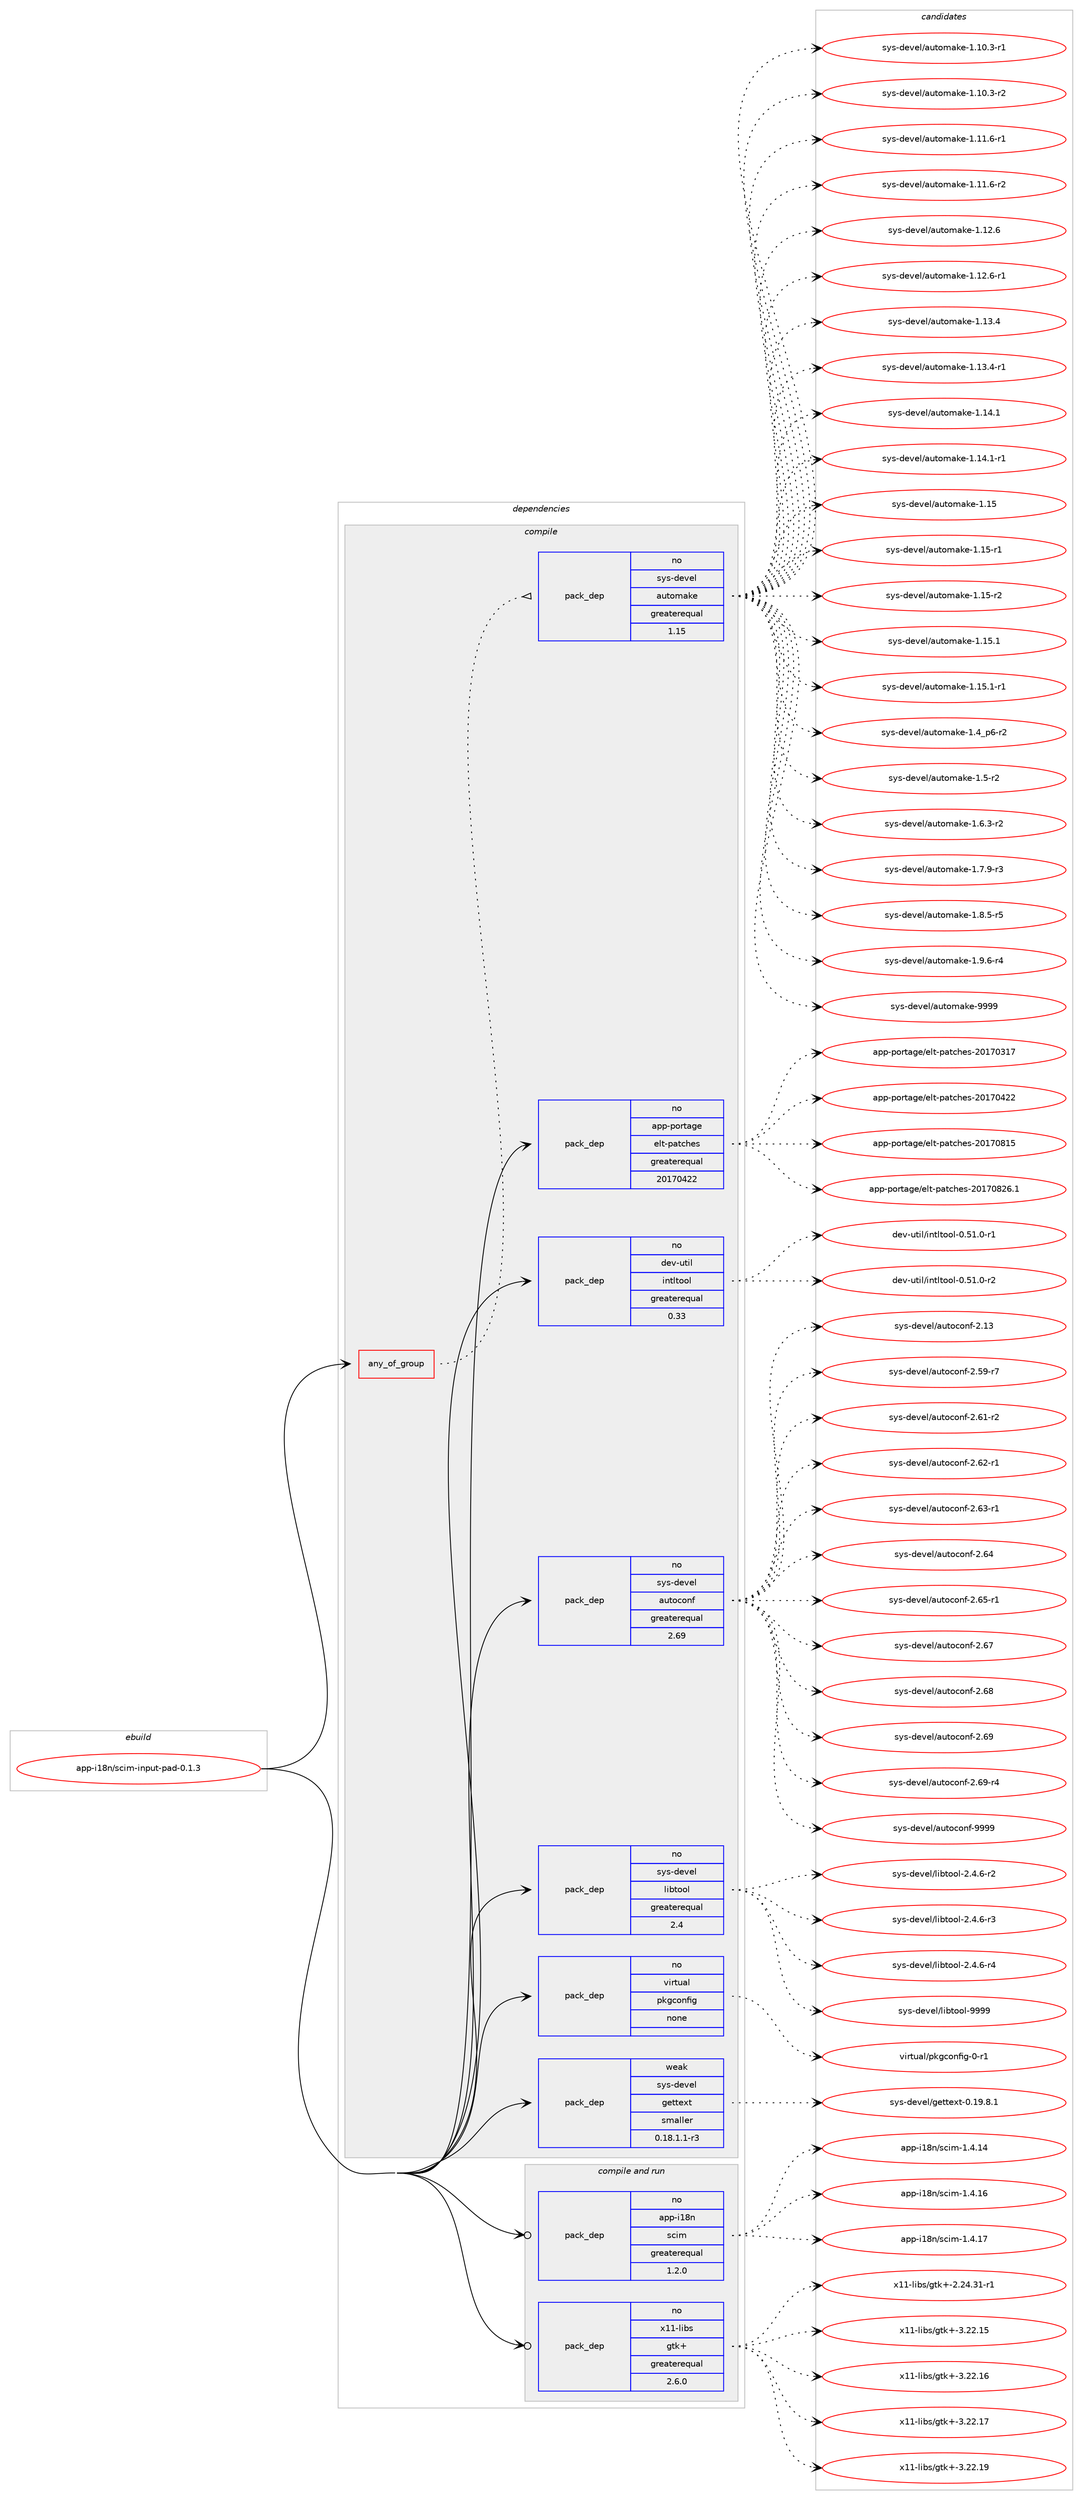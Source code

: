 digraph prolog {

# *************
# Graph options
# *************

newrank=true;
concentrate=true;
compound=true;
graph [rankdir=LR,fontname=Helvetica,fontsize=10,ranksep=1.5];#, ranksep=2.5, nodesep=0.2];
edge  [arrowhead=vee];
node  [fontname=Helvetica,fontsize=10];

# **********
# The ebuild
# **********

subgraph cluster_leftcol {
color=gray;
rank=same;
label=<<i>ebuild</i>>;
id [label="app-i18n/scim-input-pad-0.1.3", color=red, width=4, href="../app-i18n/scim-input-pad-0.1.3.svg"];
}

# ****************
# The dependencies
# ****************

subgraph cluster_midcol {
color=gray;
label=<<i>dependencies</i>>;
subgraph cluster_compile {
fillcolor="#eeeeee";
style=filled;
label=<<i>compile</i>>;
subgraph any683 {
dependency43666 [label=<<TABLE BORDER="0" CELLBORDER="1" CELLSPACING="0" CELLPADDING="4"><TR><TD CELLPADDING="10">any_of_group</TD></TR></TABLE>>, shape=none, color=red];subgraph pack31014 {
dependency43667 [label=<<TABLE BORDER="0" CELLBORDER="1" CELLSPACING="0" CELLPADDING="4" WIDTH="220"><TR><TD ROWSPAN="6" CELLPADDING="30">pack_dep</TD></TR><TR><TD WIDTH="110">no</TD></TR><TR><TD>sys-devel</TD></TR><TR><TD>automake</TD></TR><TR><TD>greaterequal</TD></TR><TR><TD>1.15</TD></TR></TABLE>>, shape=none, color=blue];
}
dependency43666:e -> dependency43667:w [weight=20,style="dotted",arrowhead="oinv"];
}
id:e -> dependency43666:w [weight=20,style="solid",arrowhead="vee"];
subgraph pack31015 {
dependency43668 [label=<<TABLE BORDER="0" CELLBORDER="1" CELLSPACING="0" CELLPADDING="4" WIDTH="220"><TR><TD ROWSPAN="6" CELLPADDING="30">pack_dep</TD></TR><TR><TD WIDTH="110">no</TD></TR><TR><TD>app-portage</TD></TR><TR><TD>elt-patches</TD></TR><TR><TD>greaterequal</TD></TR><TR><TD>20170422</TD></TR></TABLE>>, shape=none, color=blue];
}
id:e -> dependency43668:w [weight=20,style="solid",arrowhead="vee"];
subgraph pack31016 {
dependency43669 [label=<<TABLE BORDER="0" CELLBORDER="1" CELLSPACING="0" CELLPADDING="4" WIDTH="220"><TR><TD ROWSPAN="6" CELLPADDING="30">pack_dep</TD></TR><TR><TD WIDTH="110">no</TD></TR><TR><TD>dev-util</TD></TR><TR><TD>intltool</TD></TR><TR><TD>greaterequal</TD></TR><TR><TD>0.33</TD></TR></TABLE>>, shape=none, color=blue];
}
id:e -> dependency43669:w [weight=20,style="solid",arrowhead="vee"];
subgraph pack31017 {
dependency43670 [label=<<TABLE BORDER="0" CELLBORDER="1" CELLSPACING="0" CELLPADDING="4" WIDTH="220"><TR><TD ROWSPAN="6" CELLPADDING="30">pack_dep</TD></TR><TR><TD WIDTH="110">no</TD></TR><TR><TD>sys-devel</TD></TR><TR><TD>autoconf</TD></TR><TR><TD>greaterequal</TD></TR><TR><TD>2.69</TD></TR></TABLE>>, shape=none, color=blue];
}
id:e -> dependency43670:w [weight=20,style="solid",arrowhead="vee"];
subgraph pack31018 {
dependency43671 [label=<<TABLE BORDER="0" CELLBORDER="1" CELLSPACING="0" CELLPADDING="4" WIDTH="220"><TR><TD ROWSPAN="6" CELLPADDING="30">pack_dep</TD></TR><TR><TD WIDTH="110">no</TD></TR><TR><TD>sys-devel</TD></TR><TR><TD>libtool</TD></TR><TR><TD>greaterequal</TD></TR><TR><TD>2.4</TD></TR></TABLE>>, shape=none, color=blue];
}
id:e -> dependency43671:w [weight=20,style="solid",arrowhead="vee"];
subgraph pack31019 {
dependency43672 [label=<<TABLE BORDER="0" CELLBORDER="1" CELLSPACING="0" CELLPADDING="4" WIDTH="220"><TR><TD ROWSPAN="6" CELLPADDING="30">pack_dep</TD></TR><TR><TD WIDTH="110">no</TD></TR><TR><TD>virtual</TD></TR><TR><TD>pkgconfig</TD></TR><TR><TD>none</TD></TR><TR><TD></TD></TR></TABLE>>, shape=none, color=blue];
}
id:e -> dependency43672:w [weight=20,style="solid",arrowhead="vee"];
subgraph pack31020 {
dependency43673 [label=<<TABLE BORDER="0" CELLBORDER="1" CELLSPACING="0" CELLPADDING="4" WIDTH="220"><TR><TD ROWSPAN="6" CELLPADDING="30">pack_dep</TD></TR><TR><TD WIDTH="110">weak</TD></TR><TR><TD>sys-devel</TD></TR><TR><TD>gettext</TD></TR><TR><TD>smaller</TD></TR><TR><TD>0.18.1.1-r3</TD></TR></TABLE>>, shape=none, color=blue];
}
id:e -> dependency43673:w [weight=20,style="solid",arrowhead="vee"];
}
subgraph cluster_compileandrun {
fillcolor="#eeeeee";
style=filled;
label=<<i>compile and run</i>>;
subgraph pack31021 {
dependency43674 [label=<<TABLE BORDER="0" CELLBORDER="1" CELLSPACING="0" CELLPADDING="4" WIDTH="220"><TR><TD ROWSPAN="6" CELLPADDING="30">pack_dep</TD></TR><TR><TD WIDTH="110">no</TD></TR><TR><TD>app-i18n</TD></TR><TR><TD>scim</TD></TR><TR><TD>greaterequal</TD></TR><TR><TD>1.2.0</TD></TR></TABLE>>, shape=none, color=blue];
}
id:e -> dependency43674:w [weight=20,style="solid",arrowhead="odotvee"];
subgraph pack31022 {
dependency43675 [label=<<TABLE BORDER="0" CELLBORDER="1" CELLSPACING="0" CELLPADDING="4" WIDTH="220"><TR><TD ROWSPAN="6" CELLPADDING="30">pack_dep</TD></TR><TR><TD WIDTH="110">no</TD></TR><TR><TD>x11-libs</TD></TR><TR><TD>gtk+</TD></TR><TR><TD>greaterequal</TD></TR><TR><TD>2.6.0</TD></TR></TABLE>>, shape=none, color=blue];
}
id:e -> dependency43675:w [weight=20,style="solid",arrowhead="odotvee"];
}
subgraph cluster_run {
fillcolor="#eeeeee";
style=filled;
label=<<i>run</i>>;
}
}

# **************
# The candidates
# **************

subgraph cluster_choices {
rank=same;
color=gray;
label=<<i>candidates</i>>;

subgraph choice31014 {
color=black;
nodesep=1;
choice11512111545100101118101108479711711611110997107101454946494846514511449 [label="sys-devel/automake-1.10.3-r1", color=red, width=4,href="../sys-devel/automake-1.10.3-r1.svg"];
choice11512111545100101118101108479711711611110997107101454946494846514511450 [label="sys-devel/automake-1.10.3-r2", color=red, width=4,href="../sys-devel/automake-1.10.3-r2.svg"];
choice11512111545100101118101108479711711611110997107101454946494946544511449 [label="sys-devel/automake-1.11.6-r1", color=red, width=4,href="../sys-devel/automake-1.11.6-r1.svg"];
choice11512111545100101118101108479711711611110997107101454946494946544511450 [label="sys-devel/automake-1.11.6-r2", color=red, width=4,href="../sys-devel/automake-1.11.6-r2.svg"];
choice1151211154510010111810110847971171161111099710710145494649504654 [label="sys-devel/automake-1.12.6", color=red, width=4,href="../sys-devel/automake-1.12.6.svg"];
choice11512111545100101118101108479711711611110997107101454946495046544511449 [label="sys-devel/automake-1.12.6-r1", color=red, width=4,href="../sys-devel/automake-1.12.6-r1.svg"];
choice1151211154510010111810110847971171161111099710710145494649514652 [label="sys-devel/automake-1.13.4", color=red, width=4,href="../sys-devel/automake-1.13.4.svg"];
choice11512111545100101118101108479711711611110997107101454946495146524511449 [label="sys-devel/automake-1.13.4-r1", color=red, width=4,href="../sys-devel/automake-1.13.4-r1.svg"];
choice1151211154510010111810110847971171161111099710710145494649524649 [label="sys-devel/automake-1.14.1", color=red, width=4,href="../sys-devel/automake-1.14.1.svg"];
choice11512111545100101118101108479711711611110997107101454946495246494511449 [label="sys-devel/automake-1.14.1-r1", color=red, width=4,href="../sys-devel/automake-1.14.1-r1.svg"];
choice115121115451001011181011084797117116111109971071014549464953 [label="sys-devel/automake-1.15", color=red, width=4,href="../sys-devel/automake-1.15.svg"];
choice1151211154510010111810110847971171161111099710710145494649534511449 [label="sys-devel/automake-1.15-r1", color=red, width=4,href="../sys-devel/automake-1.15-r1.svg"];
choice1151211154510010111810110847971171161111099710710145494649534511450 [label="sys-devel/automake-1.15-r2", color=red, width=4,href="../sys-devel/automake-1.15-r2.svg"];
choice1151211154510010111810110847971171161111099710710145494649534649 [label="sys-devel/automake-1.15.1", color=red, width=4,href="../sys-devel/automake-1.15.1.svg"];
choice11512111545100101118101108479711711611110997107101454946495346494511449 [label="sys-devel/automake-1.15.1-r1", color=red, width=4,href="../sys-devel/automake-1.15.1-r1.svg"];
choice115121115451001011181011084797117116111109971071014549465295112544511450 [label="sys-devel/automake-1.4_p6-r2", color=red, width=4,href="../sys-devel/automake-1.4_p6-r2.svg"];
choice11512111545100101118101108479711711611110997107101454946534511450 [label="sys-devel/automake-1.5-r2", color=red, width=4,href="../sys-devel/automake-1.5-r2.svg"];
choice115121115451001011181011084797117116111109971071014549465446514511450 [label="sys-devel/automake-1.6.3-r2", color=red, width=4,href="../sys-devel/automake-1.6.3-r2.svg"];
choice115121115451001011181011084797117116111109971071014549465546574511451 [label="sys-devel/automake-1.7.9-r3", color=red, width=4,href="../sys-devel/automake-1.7.9-r3.svg"];
choice115121115451001011181011084797117116111109971071014549465646534511453 [label="sys-devel/automake-1.8.5-r5", color=red, width=4,href="../sys-devel/automake-1.8.5-r5.svg"];
choice115121115451001011181011084797117116111109971071014549465746544511452 [label="sys-devel/automake-1.9.6-r4", color=red, width=4,href="../sys-devel/automake-1.9.6-r4.svg"];
choice115121115451001011181011084797117116111109971071014557575757 [label="sys-devel/automake-9999", color=red, width=4,href="../sys-devel/automake-9999.svg"];
dependency43667:e -> choice11512111545100101118101108479711711611110997107101454946494846514511449:w [style=dotted,weight="100"];
dependency43667:e -> choice11512111545100101118101108479711711611110997107101454946494846514511450:w [style=dotted,weight="100"];
dependency43667:e -> choice11512111545100101118101108479711711611110997107101454946494946544511449:w [style=dotted,weight="100"];
dependency43667:e -> choice11512111545100101118101108479711711611110997107101454946494946544511450:w [style=dotted,weight="100"];
dependency43667:e -> choice1151211154510010111810110847971171161111099710710145494649504654:w [style=dotted,weight="100"];
dependency43667:e -> choice11512111545100101118101108479711711611110997107101454946495046544511449:w [style=dotted,weight="100"];
dependency43667:e -> choice1151211154510010111810110847971171161111099710710145494649514652:w [style=dotted,weight="100"];
dependency43667:e -> choice11512111545100101118101108479711711611110997107101454946495146524511449:w [style=dotted,weight="100"];
dependency43667:e -> choice1151211154510010111810110847971171161111099710710145494649524649:w [style=dotted,weight="100"];
dependency43667:e -> choice11512111545100101118101108479711711611110997107101454946495246494511449:w [style=dotted,weight="100"];
dependency43667:e -> choice115121115451001011181011084797117116111109971071014549464953:w [style=dotted,weight="100"];
dependency43667:e -> choice1151211154510010111810110847971171161111099710710145494649534511449:w [style=dotted,weight="100"];
dependency43667:e -> choice1151211154510010111810110847971171161111099710710145494649534511450:w [style=dotted,weight="100"];
dependency43667:e -> choice1151211154510010111810110847971171161111099710710145494649534649:w [style=dotted,weight="100"];
dependency43667:e -> choice11512111545100101118101108479711711611110997107101454946495346494511449:w [style=dotted,weight="100"];
dependency43667:e -> choice115121115451001011181011084797117116111109971071014549465295112544511450:w [style=dotted,weight="100"];
dependency43667:e -> choice11512111545100101118101108479711711611110997107101454946534511450:w [style=dotted,weight="100"];
dependency43667:e -> choice115121115451001011181011084797117116111109971071014549465446514511450:w [style=dotted,weight="100"];
dependency43667:e -> choice115121115451001011181011084797117116111109971071014549465546574511451:w [style=dotted,weight="100"];
dependency43667:e -> choice115121115451001011181011084797117116111109971071014549465646534511453:w [style=dotted,weight="100"];
dependency43667:e -> choice115121115451001011181011084797117116111109971071014549465746544511452:w [style=dotted,weight="100"];
dependency43667:e -> choice115121115451001011181011084797117116111109971071014557575757:w [style=dotted,weight="100"];
}
subgraph choice31015 {
color=black;
nodesep=1;
choice97112112451121111141169710310147101108116451129711699104101115455048495548514955 [label="app-portage/elt-patches-20170317", color=red, width=4,href="../app-portage/elt-patches-20170317.svg"];
choice97112112451121111141169710310147101108116451129711699104101115455048495548525050 [label="app-portage/elt-patches-20170422", color=red, width=4,href="../app-portage/elt-patches-20170422.svg"];
choice97112112451121111141169710310147101108116451129711699104101115455048495548564953 [label="app-portage/elt-patches-20170815", color=red, width=4,href="../app-portage/elt-patches-20170815.svg"];
choice971121124511211111411697103101471011081164511297116991041011154550484955485650544649 [label="app-portage/elt-patches-20170826.1", color=red, width=4,href="../app-portage/elt-patches-20170826.1.svg"];
dependency43668:e -> choice97112112451121111141169710310147101108116451129711699104101115455048495548514955:w [style=dotted,weight="100"];
dependency43668:e -> choice97112112451121111141169710310147101108116451129711699104101115455048495548525050:w [style=dotted,weight="100"];
dependency43668:e -> choice97112112451121111141169710310147101108116451129711699104101115455048495548564953:w [style=dotted,weight="100"];
dependency43668:e -> choice971121124511211111411697103101471011081164511297116991041011154550484955485650544649:w [style=dotted,weight="100"];
}
subgraph choice31016 {
color=black;
nodesep=1;
choice1001011184511711610510847105110116108116111111108454846534946484511449 [label="dev-util/intltool-0.51.0-r1", color=red, width=4,href="../dev-util/intltool-0.51.0-r1.svg"];
choice1001011184511711610510847105110116108116111111108454846534946484511450 [label="dev-util/intltool-0.51.0-r2", color=red, width=4,href="../dev-util/intltool-0.51.0-r2.svg"];
dependency43669:e -> choice1001011184511711610510847105110116108116111111108454846534946484511449:w [style=dotted,weight="100"];
dependency43669:e -> choice1001011184511711610510847105110116108116111111108454846534946484511450:w [style=dotted,weight="100"];
}
subgraph choice31017 {
color=black;
nodesep=1;
choice115121115451001011181011084797117116111991111101024550464951 [label="sys-devel/autoconf-2.13", color=red, width=4,href="../sys-devel/autoconf-2.13.svg"];
choice1151211154510010111810110847971171161119911111010245504653574511455 [label="sys-devel/autoconf-2.59-r7", color=red, width=4,href="../sys-devel/autoconf-2.59-r7.svg"];
choice1151211154510010111810110847971171161119911111010245504654494511450 [label="sys-devel/autoconf-2.61-r2", color=red, width=4,href="../sys-devel/autoconf-2.61-r2.svg"];
choice1151211154510010111810110847971171161119911111010245504654504511449 [label="sys-devel/autoconf-2.62-r1", color=red, width=4,href="../sys-devel/autoconf-2.62-r1.svg"];
choice1151211154510010111810110847971171161119911111010245504654514511449 [label="sys-devel/autoconf-2.63-r1", color=red, width=4,href="../sys-devel/autoconf-2.63-r1.svg"];
choice115121115451001011181011084797117116111991111101024550465452 [label="sys-devel/autoconf-2.64", color=red, width=4,href="../sys-devel/autoconf-2.64.svg"];
choice1151211154510010111810110847971171161119911111010245504654534511449 [label="sys-devel/autoconf-2.65-r1", color=red, width=4,href="../sys-devel/autoconf-2.65-r1.svg"];
choice115121115451001011181011084797117116111991111101024550465455 [label="sys-devel/autoconf-2.67", color=red, width=4,href="../sys-devel/autoconf-2.67.svg"];
choice115121115451001011181011084797117116111991111101024550465456 [label="sys-devel/autoconf-2.68", color=red, width=4,href="../sys-devel/autoconf-2.68.svg"];
choice115121115451001011181011084797117116111991111101024550465457 [label="sys-devel/autoconf-2.69", color=red, width=4,href="../sys-devel/autoconf-2.69.svg"];
choice1151211154510010111810110847971171161119911111010245504654574511452 [label="sys-devel/autoconf-2.69-r4", color=red, width=4,href="../sys-devel/autoconf-2.69-r4.svg"];
choice115121115451001011181011084797117116111991111101024557575757 [label="sys-devel/autoconf-9999", color=red, width=4,href="../sys-devel/autoconf-9999.svg"];
dependency43670:e -> choice115121115451001011181011084797117116111991111101024550464951:w [style=dotted,weight="100"];
dependency43670:e -> choice1151211154510010111810110847971171161119911111010245504653574511455:w [style=dotted,weight="100"];
dependency43670:e -> choice1151211154510010111810110847971171161119911111010245504654494511450:w [style=dotted,weight="100"];
dependency43670:e -> choice1151211154510010111810110847971171161119911111010245504654504511449:w [style=dotted,weight="100"];
dependency43670:e -> choice1151211154510010111810110847971171161119911111010245504654514511449:w [style=dotted,weight="100"];
dependency43670:e -> choice115121115451001011181011084797117116111991111101024550465452:w [style=dotted,weight="100"];
dependency43670:e -> choice1151211154510010111810110847971171161119911111010245504654534511449:w [style=dotted,weight="100"];
dependency43670:e -> choice115121115451001011181011084797117116111991111101024550465455:w [style=dotted,weight="100"];
dependency43670:e -> choice115121115451001011181011084797117116111991111101024550465456:w [style=dotted,weight="100"];
dependency43670:e -> choice115121115451001011181011084797117116111991111101024550465457:w [style=dotted,weight="100"];
dependency43670:e -> choice1151211154510010111810110847971171161119911111010245504654574511452:w [style=dotted,weight="100"];
dependency43670:e -> choice115121115451001011181011084797117116111991111101024557575757:w [style=dotted,weight="100"];
}
subgraph choice31018 {
color=black;
nodesep=1;
choice1151211154510010111810110847108105981161111111084550465246544511450 [label="sys-devel/libtool-2.4.6-r2", color=red, width=4,href="../sys-devel/libtool-2.4.6-r2.svg"];
choice1151211154510010111810110847108105981161111111084550465246544511451 [label="sys-devel/libtool-2.4.6-r3", color=red, width=4,href="../sys-devel/libtool-2.4.6-r3.svg"];
choice1151211154510010111810110847108105981161111111084550465246544511452 [label="sys-devel/libtool-2.4.6-r4", color=red, width=4,href="../sys-devel/libtool-2.4.6-r4.svg"];
choice1151211154510010111810110847108105981161111111084557575757 [label="sys-devel/libtool-9999", color=red, width=4,href="../sys-devel/libtool-9999.svg"];
dependency43671:e -> choice1151211154510010111810110847108105981161111111084550465246544511450:w [style=dotted,weight="100"];
dependency43671:e -> choice1151211154510010111810110847108105981161111111084550465246544511451:w [style=dotted,weight="100"];
dependency43671:e -> choice1151211154510010111810110847108105981161111111084550465246544511452:w [style=dotted,weight="100"];
dependency43671:e -> choice1151211154510010111810110847108105981161111111084557575757:w [style=dotted,weight="100"];
}
subgraph choice31019 {
color=black;
nodesep=1;
choice11810511411611797108471121071039911111010210510345484511449 [label="virtual/pkgconfig-0-r1", color=red, width=4,href="../virtual/pkgconfig-0-r1.svg"];
dependency43672:e -> choice11810511411611797108471121071039911111010210510345484511449:w [style=dotted,weight="100"];
}
subgraph choice31020 {
color=black;
nodesep=1;
choice1151211154510010111810110847103101116116101120116454846495746564649 [label="sys-devel/gettext-0.19.8.1", color=red, width=4,href="../sys-devel/gettext-0.19.8.1.svg"];
dependency43673:e -> choice1151211154510010111810110847103101116116101120116454846495746564649:w [style=dotted,weight="100"];
}
subgraph choice31021 {
color=black;
nodesep=1;
choice97112112451054956110471159910510945494652464952 [label="app-i18n/scim-1.4.14", color=red, width=4,href="../app-i18n/scim-1.4.14.svg"];
choice97112112451054956110471159910510945494652464954 [label="app-i18n/scim-1.4.16", color=red, width=4,href="../app-i18n/scim-1.4.16.svg"];
choice97112112451054956110471159910510945494652464955 [label="app-i18n/scim-1.4.17", color=red, width=4,href="../app-i18n/scim-1.4.17.svg"];
dependency43674:e -> choice97112112451054956110471159910510945494652464952:w [style=dotted,weight="100"];
dependency43674:e -> choice97112112451054956110471159910510945494652464954:w [style=dotted,weight="100"];
dependency43674:e -> choice97112112451054956110471159910510945494652464955:w [style=dotted,weight="100"];
}
subgraph choice31022 {
color=black;
nodesep=1;
choice12049494510810598115471031161074345504650524651494511449 [label="x11-libs/gtk+-2.24.31-r1", color=red, width=4,href="../x11-libs/gtk+-2.24.31-r1.svg"];
choice1204949451081059811547103116107434551465050464953 [label="x11-libs/gtk+-3.22.15", color=red, width=4,href="../x11-libs/gtk+-3.22.15.svg"];
choice1204949451081059811547103116107434551465050464954 [label="x11-libs/gtk+-3.22.16", color=red, width=4,href="../x11-libs/gtk+-3.22.16.svg"];
choice1204949451081059811547103116107434551465050464955 [label="x11-libs/gtk+-3.22.17", color=red, width=4,href="../x11-libs/gtk+-3.22.17.svg"];
choice1204949451081059811547103116107434551465050464957 [label="x11-libs/gtk+-3.22.19", color=red, width=4,href="../x11-libs/gtk+-3.22.19.svg"];
dependency43675:e -> choice12049494510810598115471031161074345504650524651494511449:w [style=dotted,weight="100"];
dependency43675:e -> choice1204949451081059811547103116107434551465050464953:w [style=dotted,weight="100"];
dependency43675:e -> choice1204949451081059811547103116107434551465050464954:w [style=dotted,weight="100"];
dependency43675:e -> choice1204949451081059811547103116107434551465050464955:w [style=dotted,weight="100"];
dependency43675:e -> choice1204949451081059811547103116107434551465050464957:w [style=dotted,weight="100"];
}
}

}

